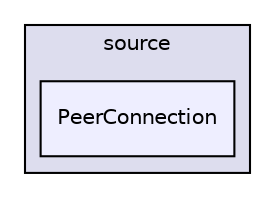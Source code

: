 digraph "/src/src/source/PeerConnection" {
  compound=true
  node [ fontsize="10", fontname="Helvetica"];
  edge [ labelfontsize="10", labelfontname="Helvetica"];
  subgraph clusterdir_94e7a0fbe7f8eaf7f05ee7b02c647e9f {
    graph [ bgcolor="#ddddee", pencolor="black", label="source" fontname="Helvetica", fontsize="10", URL="dir_94e7a0fbe7f8eaf7f05ee7b02c647e9f.html"]
  dir_3f63ab91aeb49885abb85dedd791923c [shape=box, label="PeerConnection", style="filled", fillcolor="#eeeeff", pencolor="black", URL="dir_3f63ab91aeb49885abb85dedd791923c.html"];
  }
}
